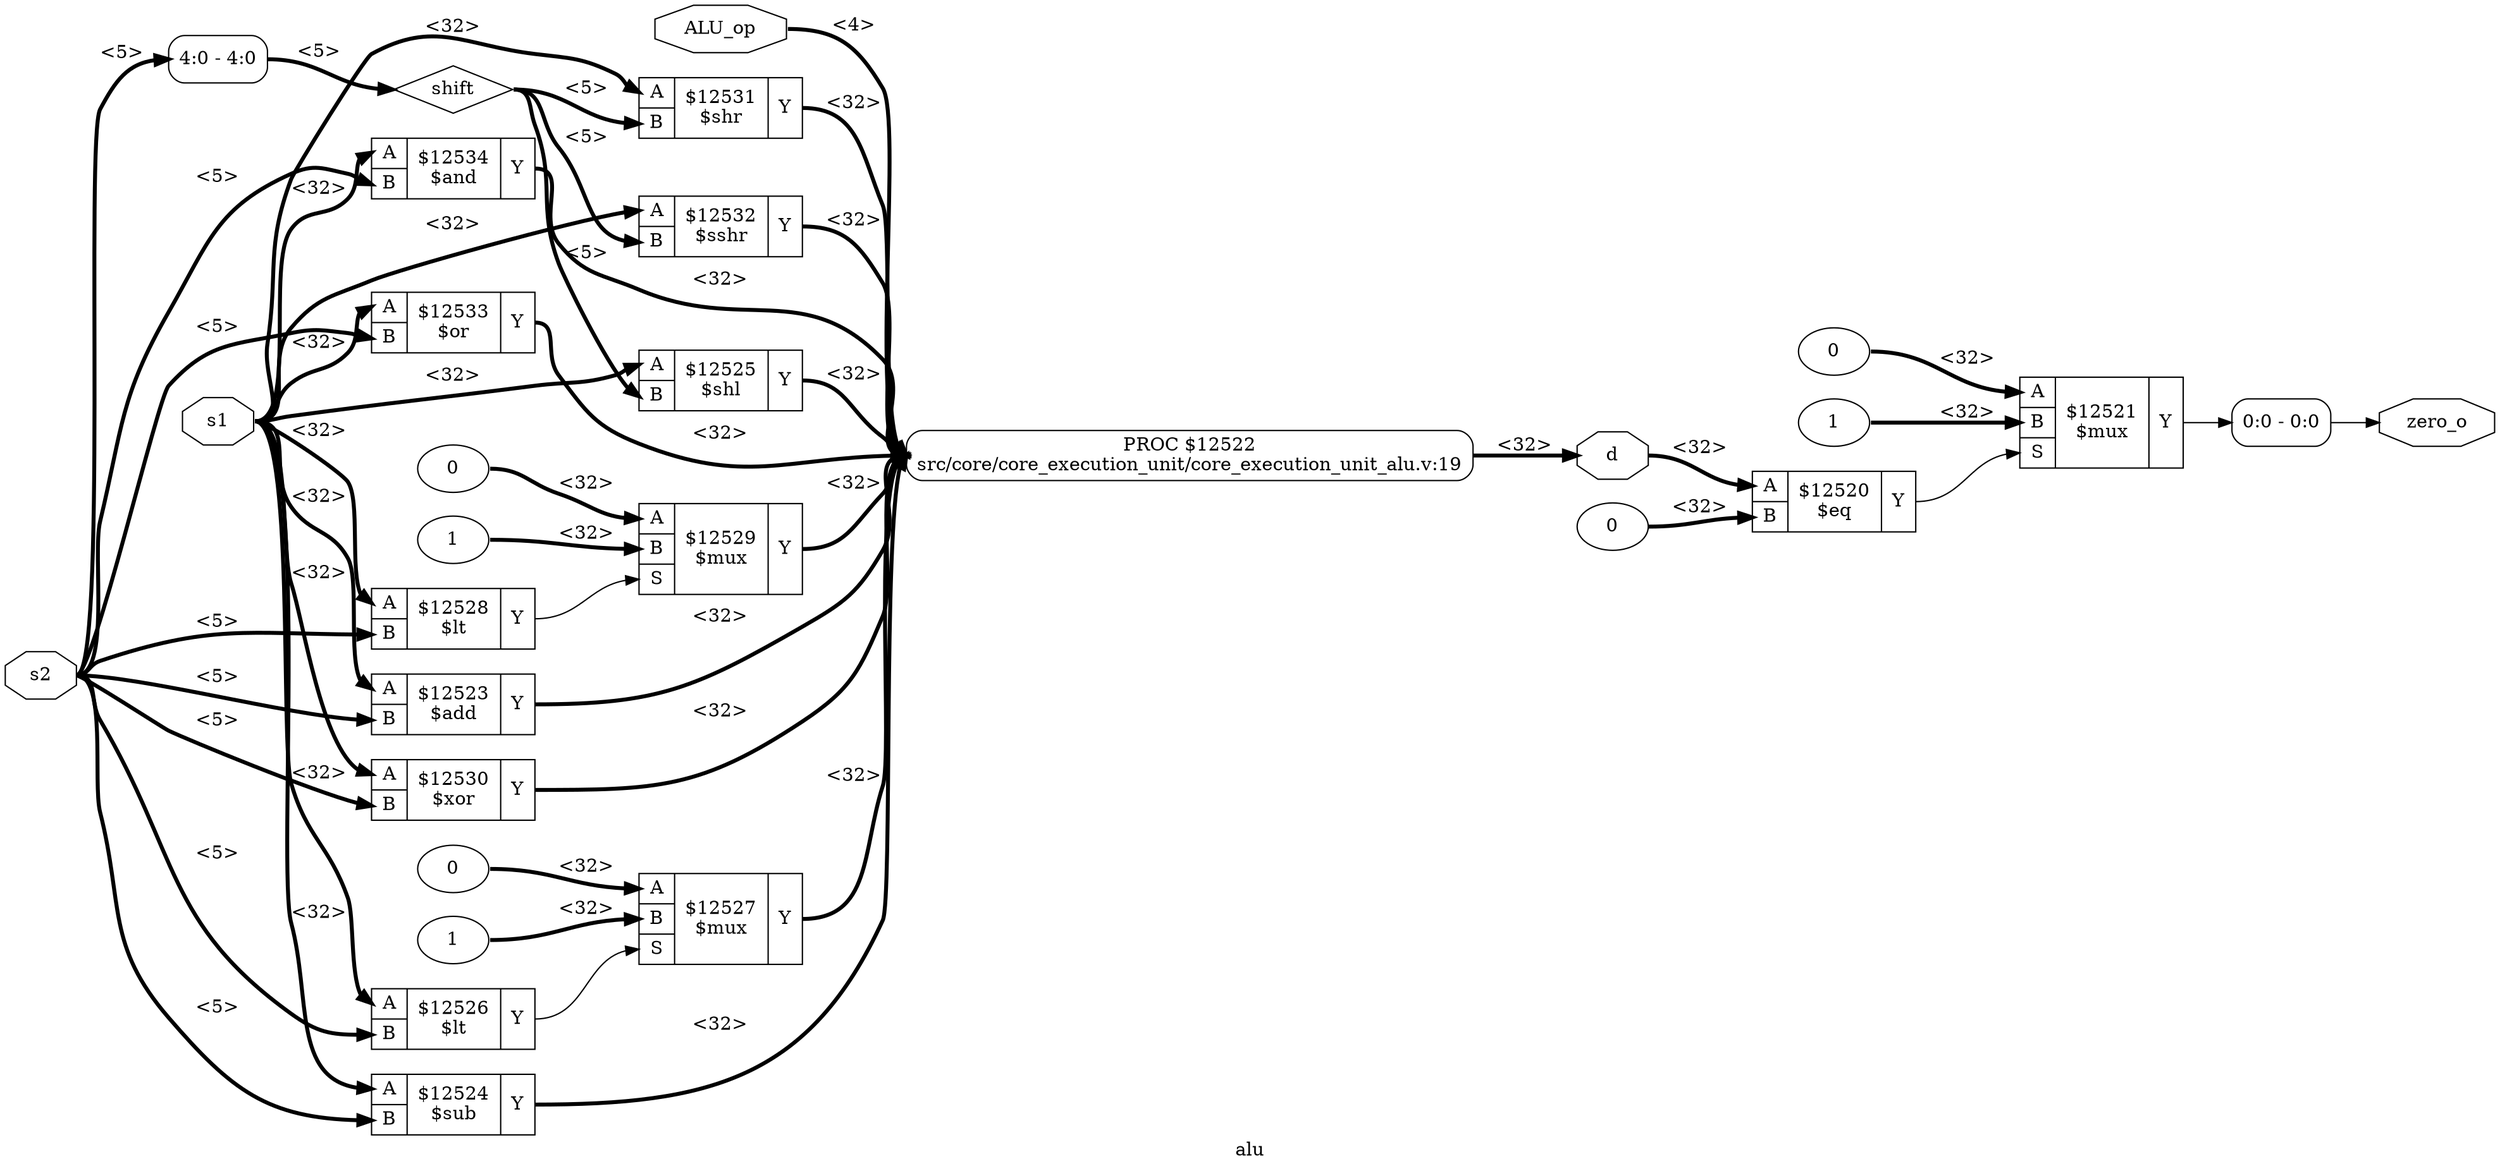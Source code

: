 digraph "alu" {
label="alu";
rankdir="LR";
remincross=true;
n17 [ shape=diamond, label="shift", color="black", fontcolor="black" ];
n18 [ shape=octagon, label="zero_o", color="black", fontcolor="black" ];
n19 [ shape=octagon, label="d", color="black", fontcolor="black" ];
n20 [ shape=octagon, label="s2", color="black", fontcolor="black" ];
n21 [ shape=octagon, label="s1", color="black", fontcolor="black" ];
n22 [ shape=octagon, label="ALU_op", color="black", fontcolor="black" ];
c26 [ shape=record, label="{{<p23> A|<p24> B}|$12534\n$and|{<p25> Y}}" ];
c27 [ shape=record, label="{{<p23> A|<p24> B}|$12533\n$or|{<p25> Y}}" ];
c28 [ shape=record, label="{{<p23> A|<p24> B}|$12532\n$sshr|{<p25> Y}}" ];
c29 [ shape=record, label="{{<p23> A|<p24> B}|$12531\n$shr|{<p25> Y}}" ];
c30 [ shape=record, label="{{<p23> A|<p24> B}|$12530\n$xor|{<p25> Y}}" ];
v0 [ label="1" ];
v1 [ label="0" ];
c32 [ shape=record, label="{{<p23> A|<p24> B|<p31> S}|$12529\n$mux|{<p25> Y}}" ];
c33 [ shape=record, label="{{<p23> A|<p24> B}|$12528\n$lt|{<p25> Y}}" ];
v2 [ label="1" ];
v3 [ label="0" ];
c34 [ shape=record, label="{{<p23> A|<p24> B|<p31> S}|$12527\n$mux|{<p25> Y}}" ];
c35 [ shape=record, label="{{<p23> A|<p24> B}|$12526\n$lt|{<p25> Y}}" ];
c36 [ shape=record, label="{{<p23> A|<p24> B}|$12525\n$shl|{<p25> Y}}" ];
c37 [ shape=record, label="{{<p23> A|<p24> B}|$12524\n$sub|{<p25> Y}}" ];
c38 [ shape=record, label="{{<p23> A|<p24> B}|$12523\n$add|{<p25> Y}}" ];
v4 [ label="1" ];
v5 [ label="0" ];
c39 [ shape=record, label="{{<p23> A|<p24> B|<p31> S}|$12521\n$mux|{<p25> Y}}" ];
v6 [ label="0" ];
c40 [ shape=record, label="{{<p23> A|<p24> B}|$12520\n$eq|{<p25> Y}}" ];
p7 [shape=box, style=rounded, label="PROC $12522\nsrc/core/core_execution_unit/core_execution_unit_alu.v:19"];
x8 [ shape=record, style=rounded, label="<s0> 4:0 - 4:0 " ];
x9 [ shape=record, style=rounded, label="<s0> 0:0 - 0:0 " ];
c26:p25:e -> p7:w [color="black", style="setlinewidth(3)", label="<32>"];
c36:p25:e -> p7:w [color="black", style="setlinewidth(3)", label="<32>"];
c37:p25:e -> p7:w [color="black", style="setlinewidth(3)", label="<32>"];
c38:p25:e -> p7:w [color="black", style="setlinewidth(3)", label="<32>"];
c39:p25:e -> x9:s0:w [color="black", label=""];
c40:p25:e -> c39:p31:w [color="black", label=""];
x8:e -> n17:w [color="black", style="setlinewidth(3)", label="<5>"];
n17:e -> c28:p24:w [color="black", style="setlinewidth(3)", label="<5>"];
n17:e -> c29:p24:w [color="black", style="setlinewidth(3)", label="<5>"];
n17:e -> c36:p24:w [color="black", style="setlinewidth(3)", label="<5>"];
x9:e -> n18:w [color="black", label=""];
p7:e -> n19:w [color="black", style="setlinewidth(3)", label="<32>"];
n19:e -> c40:p23:w [color="black", style="setlinewidth(3)", label="<32>"];
c27:p25:e -> p7:w [color="black", style="setlinewidth(3)", label="<32>"];
n20:e -> c26:p24:w [color="black", style="setlinewidth(3)", label="<5>"];
n20:e -> c27:p24:w [color="black", style="setlinewidth(3)", label="<5>"];
n20:e -> c30:p24:w [color="black", style="setlinewidth(3)", label="<5>"];
n20:e -> c33:p24:w [color="black", style="setlinewidth(3)", label="<5>"];
n20:e -> c35:p24:w [color="black", style="setlinewidth(3)", label="<5>"];
n20:e -> c37:p24:w [color="black", style="setlinewidth(3)", label="<5>"];
n20:e -> c38:p24:w [color="black", style="setlinewidth(3)", label="<5>"];
n20:e -> x8:s0:w [color="black", style="setlinewidth(3)", label="<5>"];
n21:e -> c26:p23:w [color="black", style="setlinewidth(3)", label="<32>"];
n21:e -> c27:p23:w [color="black", style="setlinewidth(3)", label="<32>"];
n21:e -> c28:p23:w [color="black", style="setlinewidth(3)", label="<32>"];
n21:e -> c29:p23:w [color="black", style="setlinewidth(3)", label="<32>"];
n21:e -> c30:p23:w [color="black", style="setlinewidth(3)", label="<32>"];
n21:e -> c33:p23:w [color="black", style="setlinewidth(3)", label="<32>"];
n21:e -> c35:p23:w [color="black", style="setlinewidth(3)", label="<32>"];
n21:e -> c36:p23:w [color="black", style="setlinewidth(3)", label="<32>"];
n21:e -> c37:p23:w [color="black", style="setlinewidth(3)", label="<32>"];
n21:e -> c38:p23:w [color="black", style="setlinewidth(3)", label="<32>"];
n22:e -> p7:w [color="black", style="setlinewidth(3)", label="<4>"];
c28:p25:e -> p7:w [color="black", style="setlinewidth(3)", label="<32>"];
c29:p25:e -> p7:w [color="black", style="setlinewidth(3)", label="<32>"];
c30:p25:e -> p7:w [color="black", style="setlinewidth(3)", label="<32>"];
c32:p25:e -> p7:w [color="black", style="setlinewidth(3)", label="<32>"];
c33:p25:e -> c32:p31:w [color="black", label=""];
c34:p25:e -> p7:w [color="black", style="setlinewidth(3)", label="<32>"];
c35:p25:e -> c34:p31:w [color="black", label=""];
v0:e -> c32:p24:w [color="black", style="setlinewidth(3)", label="<32>"];
v1:e -> c32:p23:w [color="black", style="setlinewidth(3)", label="<32>"];
v2:e -> c34:p24:w [color="black", style="setlinewidth(3)", label="<32>"];
v3:e -> c34:p23:w [color="black", style="setlinewidth(3)", label="<32>"];
v4:e -> c39:p24:w [color="black", style="setlinewidth(3)", label="<32>"];
v5:e -> c39:p23:w [color="black", style="setlinewidth(3)", label="<32>"];
v6:e -> c40:p24:w [color="black", style="setlinewidth(3)", label="<32>"];
}
